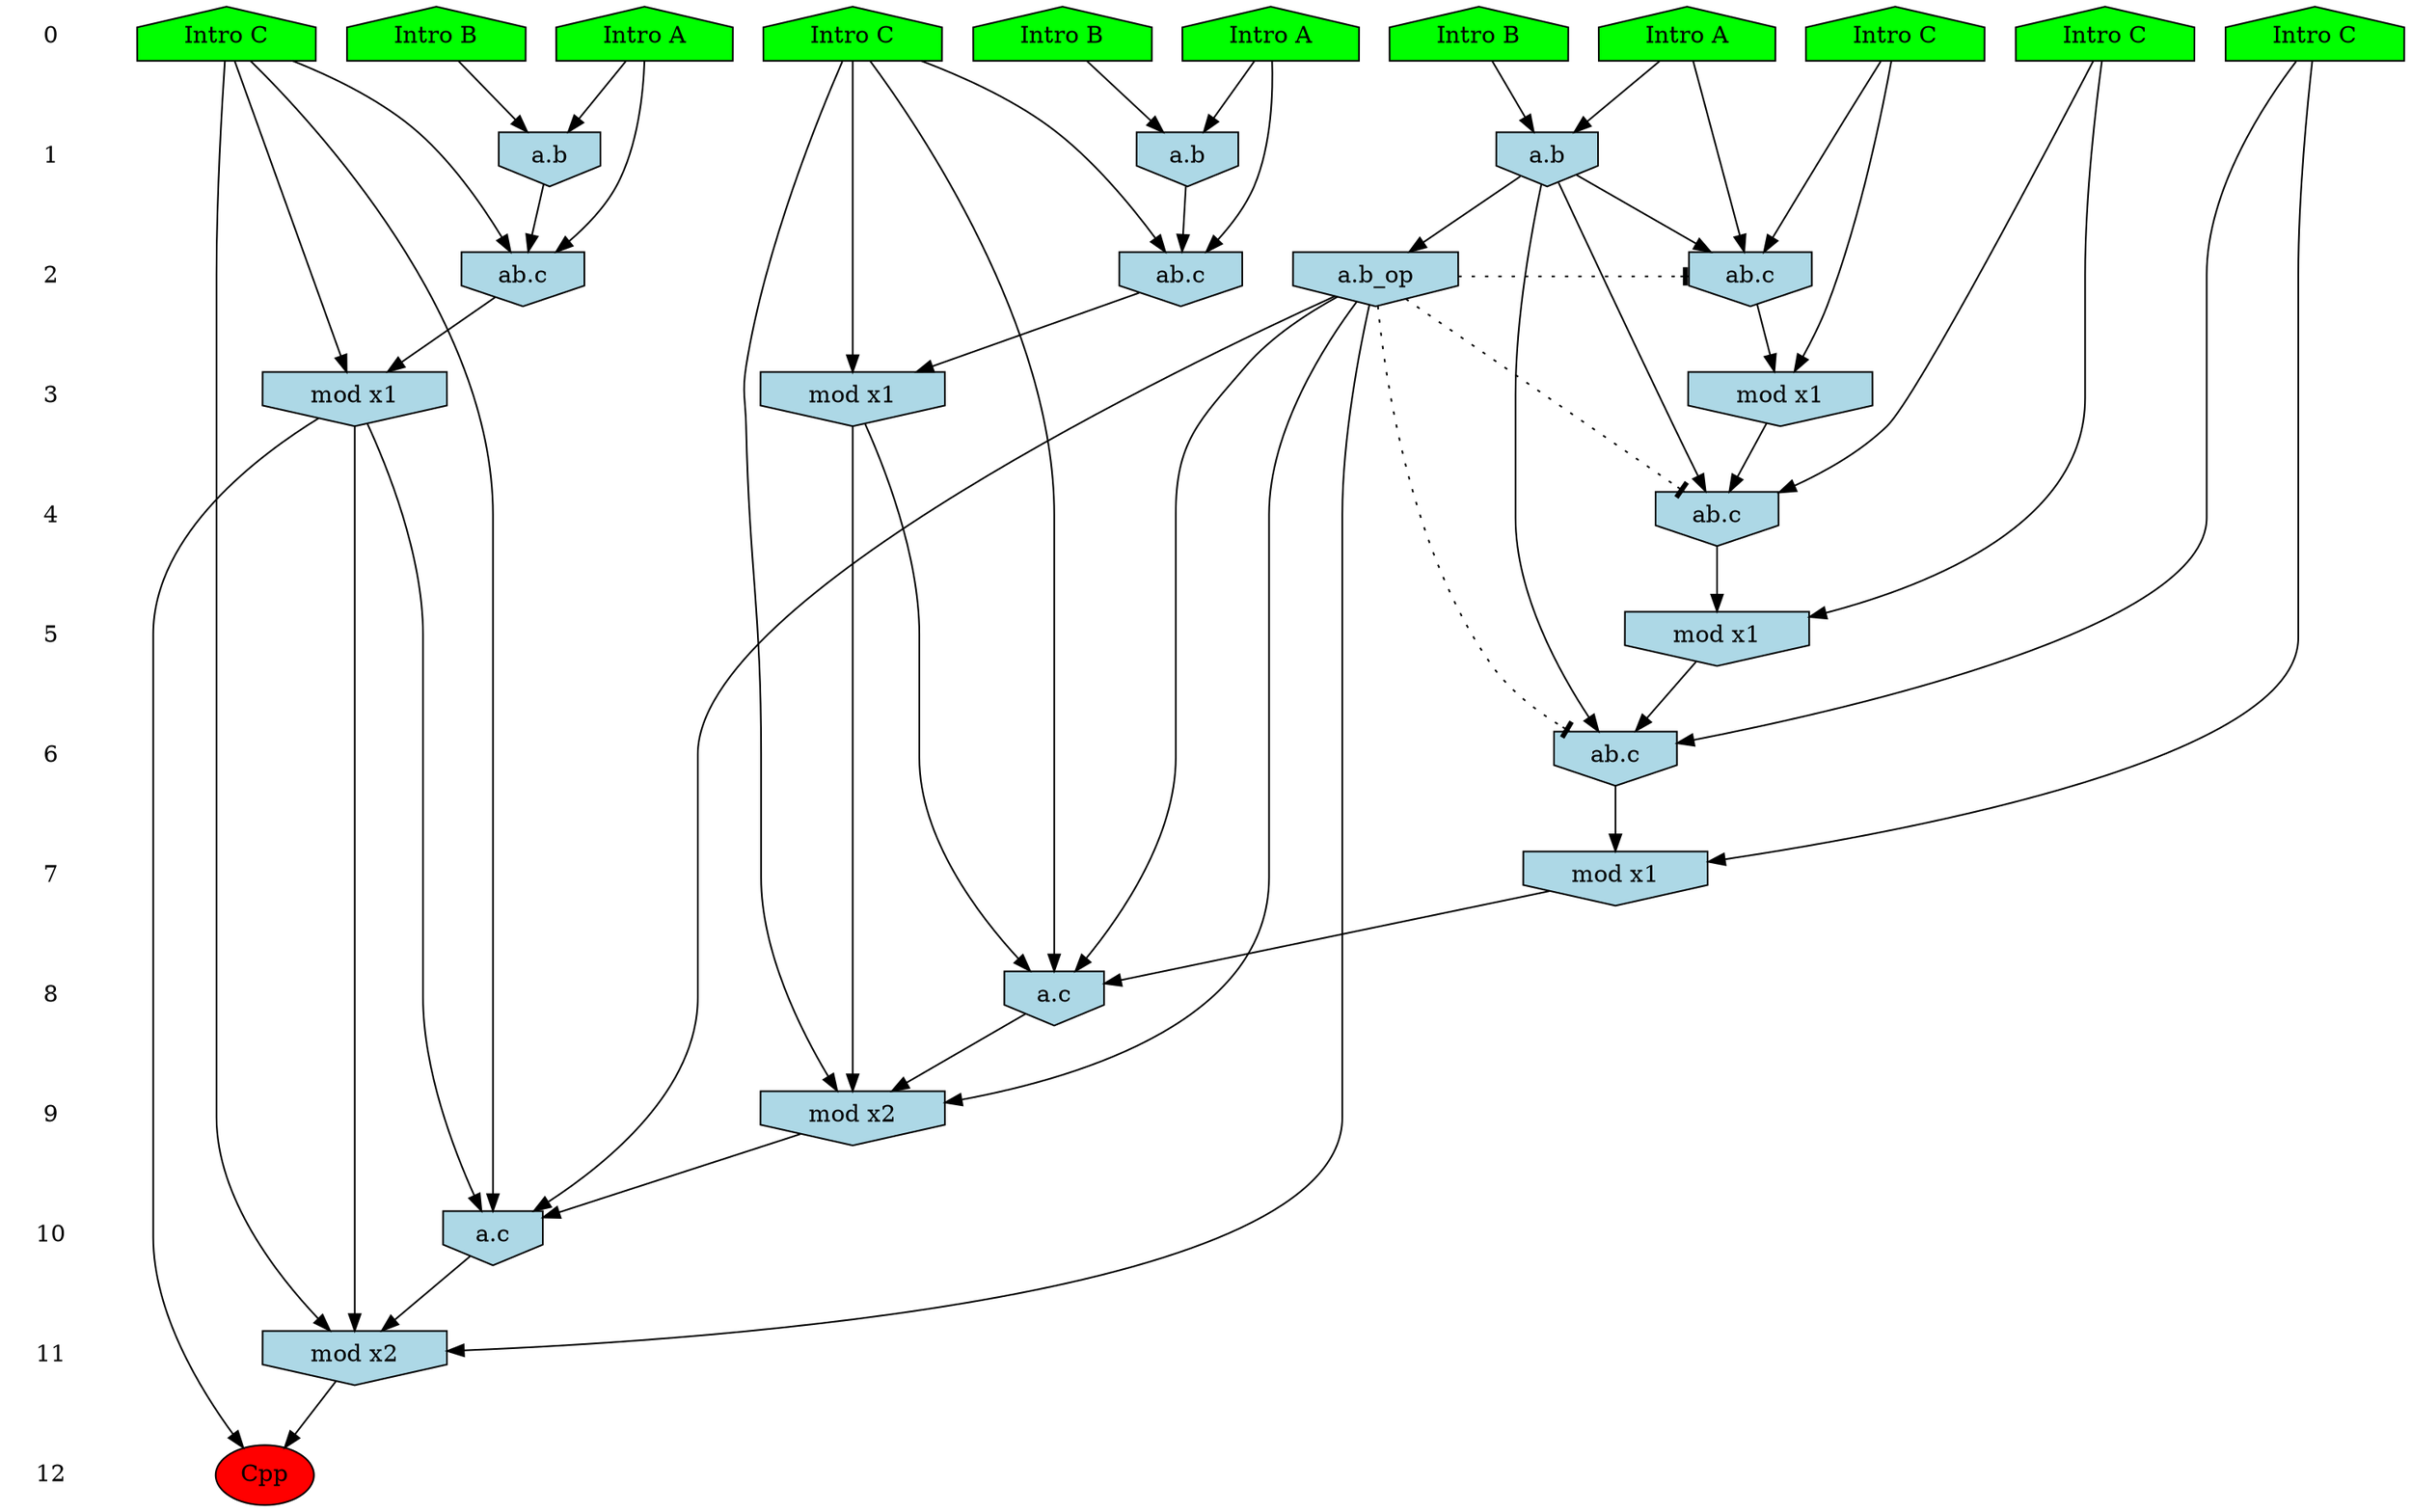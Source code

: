 /* Compression of 1 causal flows obtained in average at 1.320676E+01 t.u */
/* Compressed causal flows were: [2040] */
digraph G{
 ranksep=.5 ; 
{ rank = same ; "0" [shape=plaintext] ; node_1 [label ="Intro B", shape=house, style=filled, fillcolor=green] ;
node_2 [label ="Intro A", shape=house, style=filled, fillcolor=green] ;
node_3 [label ="Intro B", shape=house, style=filled, fillcolor=green] ;
node_4 [label ="Intro A", shape=house, style=filled, fillcolor=green] ;
node_5 [label ="Intro A", shape=house, style=filled, fillcolor=green] ;
node_6 [label ="Intro B", shape=house, style=filled, fillcolor=green] ;
node_7 [label ="Intro C", shape=house, style=filled, fillcolor=green] ;
node_8 [label ="Intro C", shape=house, style=filled, fillcolor=green] ;
node_9 [label ="Intro C", shape=house, style=filled, fillcolor=green] ;
node_10 [label ="Intro C", shape=house, style=filled, fillcolor=green] ;
node_11 [label ="Intro C", shape=house, style=filled, fillcolor=green] ;
}
{ rank = same ; "1" [shape=plaintext] ; node_12 [label="a.b", shape=invhouse, style=filled, fillcolor = lightblue] ;
node_13 [label="a.b", shape=invhouse, style=filled, fillcolor = lightblue] ;
node_17 [label="a.b", shape=invhouse, style=filled, fillcolor = lightblue] ;
}
{ rank = same ; "2" [shape=plaintext] ; node_14 [label="ab.c", shape=invhouse, style=filled, fillcolor = lightblue] ;
node_15 [label="ab.c", shape=invhouse, style=filled, fillcolor = lightblue] ;
node_20 [label="ab.c", shape=invhouse, style=filled, fillcolor = lightblue] ;
node_24 [label="a.b_op", shape=invhouse, style=filled, fillcolor = lightblue] ;
}
{ rank = same ; "3" [shape=plaintext] ; node_16 [label="mod x1", shape=invhouse, style=filled, fillcolor = lightblue] ;
node_19 [label="mod x1", shape=invhouse, style=filled, fillcolor = lightblue] ;
node_21 [label="mod x1", shape=invhouse, style=filled, fillcolor = lightblue] ;
}
{ rank = same ; "4" [shape=plaintext] ; node_18 [label="ab.c", shape=invhouse, style=filled, fillcolor = lightblue] ;
}
{ rank = same ; "5" [shape=plaintext] ; node_22 [label="mod x1", shape=invhouse, style=filled, fillcolor = lightblue] ;
}
{ rank = same ; "6" [shape=plaintext] ; node_23 [label="ab.c", shape=invhouse, style=filled, fillcolor = lightblue] ;
}
{ rank = same ; "7" [shape=plaintext] ; node_25 [label="mod x1", shape=invhouse, style=filled, fillcolor = lightblue] ;
}
{ rank = same ; "8" [shape=plaintext] ; node_26 [label="a.c", shape=invhouse, style=filled, fillcolor = lightblue] ;
}
{ rank = same ; "9" [shape=plaintext] ; node_27 [label="mod x2", shape=invhouse, style=filled, fillcolor = lightblue] ;
}
{ rank = same ; "10" [shape=plaintext] ; node_28 [label="a.c", shape=invhouse, style=filled, fillcolor = lightblue] ;
}
{ rank = same ; "11" [shape=plaintext] ; node_29 [label="mod x2", shape=invhouse, style=filled, fillcolor = lightblue] ;
}
{ rank = same ; "12" [shape=plaintext] ; node_30 [label ="Cpp", style=filled, fillcolor=red] ;
}
"0" -> "1" [style="invis"]; 
"1" -> "2" [style="invis"]; 
"2" -> "3" [style="invis"]; 
"3" -> "4" [style="invis"]; 
"4" -> "5" [style="invis"]; 
"5" -> "6" [style="invis"]; 
"6" -> "7" [style="invis"]; 
"7" -> "8" [style="invis"]; 
"8" -> "9" [style="invis"]; 
"9" -> "10" [style="invis"]; 
"10" -> "11" [style="invis"]; 
"11" -> "12" [style="invis"]; 
node_1 -> node_12
node_2 -> node_12
node_3 -> node_13
node_4 -> node_13
node_4 -> node_14
node_9 -> node_14
node_13 -> node_14
node_2 -> node_15
node_8 -> node_15
node_12 -> node_15
node_9 -> node_16
node_14 -> node_16
node_5 -> node_17
node_6 -> node_17
node_10 -> node_18
node_13 -> node_18
node_16 -> node_18
node_8 -> node_19
node_15 -> node_19
node_5 -> node_20
node_7 -> node_20
node_17 -> node_20
node_7 -> node_21
node_20 -> node_21
node_10 -> node_22
node_18 -> node_22
node_11 -> node_23
node_13 -> node_23
node_22 -> node_23
node_13 -> node_24
node_11 -> node_25
node_23 -> node_25
node_8 -> node_26
node_19 -> node_26
node_24 -> node_26
node_25 -> node_26
node_8 -> node_27
node_19 -> node_27
node_24 -> node_27
node_26 -> node_27
node_7 -> node_28
node_21 -> node_28
node_24 -> node_28
node_27 -> node_28
node_7 -> node_29
node_21 -> node_29
node_24 -> node_29
node_28 -> node_29
node_21 -> node_30
node_29 -> node_30
node_24 -> node_23 [style=dotted, arrowhead = tee] 
node_24 -> node_18 [style=dotted, arrowhead = tee] 
node_24 -> node_14 [style=dotted, arrowhead = tee] 
}
/*
 Dot generation time: 0.001000
*/
